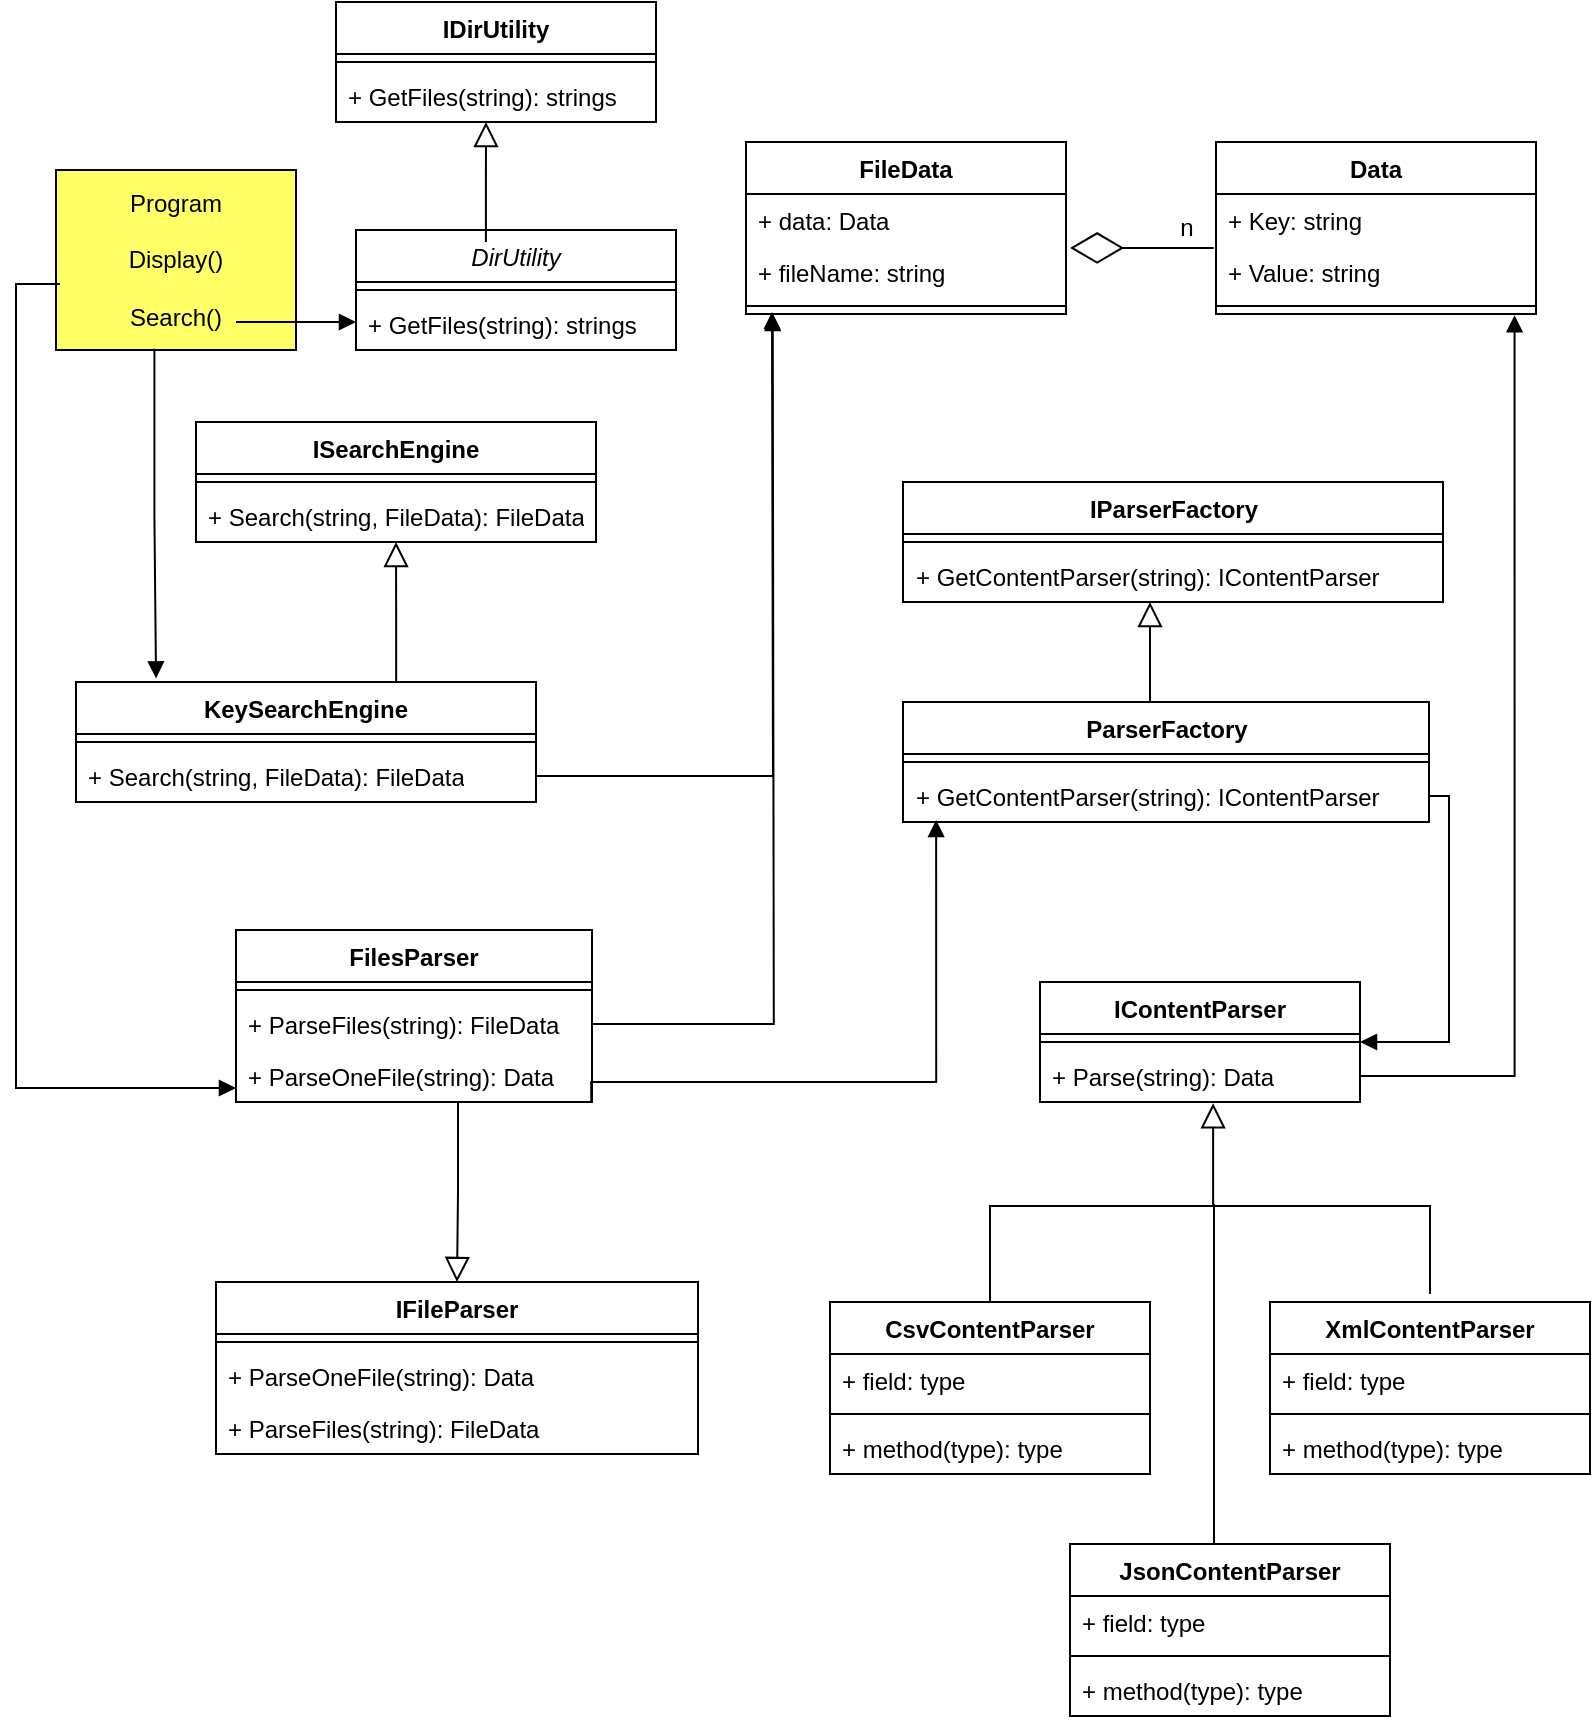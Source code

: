 <mxfile version="24.7.8">
  <diagram id="C5RBs43oDa-KdzZeNtuy" name="Page-1">
    <mxGraphModel dx="1276" dy="614" grid="1" gridSize="10" guides="1" tooltips="1" connect="1" arrows="1" fold="1" page="1" pageScale="1" pageWidth="827" pageHeight="1169" math="0" shadow="0">
      <root>
        <mxCell id="WIyWlLk6GJQsqaUBKTNV-0" />
        <mxCell id="WIyWlLk6GJQsqaUBKTNV-1" parent="WIyWlLk6GJQsqaUBKTNV-0" />
        <mxCell id="zkfFHV4jXpPFQw0GAbJ--12" value="" style="endArrow=block;endSize=10;endFill=0;shadow=0;strokeWidth=1;rounded=0;curved=0;edgeStyle=elbowEdgeStyle;elbow=vertical;entryX=0.541;entryY=1.023;entryDx=0;entryDy=0;entryPerimeter=0;" parent="WIyWlLk6GJQsqaUBKTNV-1" target="HScRb9j1ugLMSFqPyH8F-11" edge="1">
          <mxGeometry width="160" relative="1" as="geometry">
            <mxPoint x="497" y="710" as="sourcePoint" />
            <mxPoint x="597" y="608" as="targetPoint" />
          </mxGeometry>
        </mxCell>
        <mxCell id="HScRb9j1ugLMSFqPyH8F-0" value="&lt;span style=&quot;font-style: italic; font-weight: 400; text-wrap: nowrap;&quot;&gt;DirUtility&lt;/span&gt;" style="swimlane;fontStyle=1;align=center;verticalAlign=top;childLayout=stackLayout;horizontal=1;startSize=26;horizontalStack=0;resizeParent=1;resizeParentMax=0;resizeLast=0;collapsible=1;marginBottom=0;whiteSpace=wrap;html=1;" parent="WIyWlLk6GJQsqaUBKTNV-1" vertex="1">
          <mxGeometry x="180" y="171" width="160" height="60" as="geometry" />
        </mxCell>
        <mxCell id="HScRb9j1ugLMSFqPyH8F-2" value="" style="line;strokeWidth=1;fillColor=none;align=left;verticalAlign=middle;spacingTop=-1;spacingLeft=3;spacingRight=3;rotatable=0;labelPosition=right;points=[];portConstraint=eastwest;strokeColor=inherit;" parent="HScRb9j1ugLMSFqPyH8F-0" vertex="1">
          <mxGeometry y="26" width="160" height="8" as="geometry" />
        </mxCell>
        <mxCell id="HScRb9j1ugLMSFqPyH8F-3" value="+ GetFiles(string): strings" style="text;strokeColor=none;fillColor=none;align=left;verticalAlign=top;spacingLeft=4;spacingRight=4;overflow=hidden;rotatable=0;points=[[0,0.5],[1,0.5]];portConstraint=eastwest;whiteSpace=wrap;html=1;" parent="HScRb9j1ugLMSFqPyH8F-0" vertex="1">
          <mxGeometry y="34" width="160" height="26" as="geometry" />
        </mxCell>
        <mxCell id="HScRb9j1ugLMSFqPyH8F-4" value="FilesParser" style="swimlane;fontStyle=1;align=center;verticalAlign=top;childLayout=stackLayout;horizontal=1;startSize=26;horizontalStack=0;resizeParent=1;resizeParentMax=0;resizeLast=0;collapsible=1;marginBottom=0;whiteSpace=wrap;html=1;" parent="WIyWlLk6GJQsqaUBKTNV-1" vertex="1">
          <mxGeometry x="120" y="521" width="178" height="86" as="geometry" />
        </mxCell>
        <mxCell id="HScRb9j1ugLMSFqPyH8F-6" value="" style="line;strokeWidth=1;fillColor=none;align=left;verticalAlign=middle;spacingTop=-1;spacingLeft=3;spacingRight=3;rotatable=0;labelPosition=right;points=[];portConstraint=eastwest;strokeColor=inherit;" parent="HScRb9j1ugLMSFqPyH8F-4" vertex="1">
          <mxGeometry y="26" width="178" height="8" as="geometry" />
        </mxCell>
        <mxCell id="HScRb9j1ugLMSFqPyH8F-45" value="+ ParseFiles(string): FileData" style="text;strokeColor=none;fillColor=none;align=left;verticalAlign=top;spacingLeft=4;spacingRight=4;overflow=hidden;rotatable=0;points=[[0,0.5],[1,0.5]];portConstraint=eastwest;whiteSpace=wrap;html=1;" parent="HScRb9j1ugLMSFqPyH8F-4" vertex="1">
          <mxGeometry y="34" width="178" height="26" as="geometry" />
        </mxCell>
        <mxCell id="HScRb9j1ugLMSFqPyH8F-7" value="+ ParseOneFile(string): Data" style="text;strokeColor=none;fillColor=none;align=left;verticalAlign=top;spacingLeft=4;spacingRight=4;overflow=hidden;rotatable=0;points=[[0,0.5],[1,0.5]];portConstraint=eastwest;whiteSpace=wrap;html=1;" parent="HScRb9j1ugLMSFqPyH8F-4" vertex="1">
          <mxGeometry y="60" width="178" height="26" as="geometry" />
        </mxCell>
        <mxCell id="HScRb9j1ugLMSFqPyH8F-8" value="IContentParser" style="swimlane;fontStyle=1;align=center;verticalAlign=top;childLayout=stackLayout;horizontal=1;startSize=26;horizontalStack=0;resizeParent=1;resizeParentMax=0;resizeLast=0;collapsible=1;marginBottom=0;whiteSpace=wrap;html=1;" parent="WIyWlLk6GJQsqaUBKTNV-1" vertex="1">
          <mxGeometry x="522" y="547" width="160" height="60" as="geometry" />
        </mxCell>
        <mxCell id="HScRb9j1ugLMSFqPyH8F-10" value="" style="line;strokeWidth=1;fillColor=none;align=left;verticalAlign=middle;spacingTop=-1;spacingLeft=3;spacingRight=3;rotatable=0;labelPosition=right;points=[];portConstraint=eastwest;strokeColor=inherit;" parent="HScRb9j1ugLMSFqPyH8F-8" vertex="1">
          <mxGeometry y="26" width="160" height="8" as="geometry" />
        </mxCell>
        <mxCell id="HScRb9j1ugLMSFqPyH8F-11" value="+ Parse(string): Data" style="text;strokeColor=none;fillColor=none;align=left;verticalAlign=top;spacingLeft=4;spacingRight=4;overflow=hidden;rotatable=0;points=[[0,0.5],[1,0.5]];portConstraint=eastwest;whiteSpace=wrap;html=1;" parent="HScRb9j1ugLMSFqPyH8F-8" vertex="1">
          <mxGeometry y="34" width="160" height="26" as="geometry" />
        </mxCell>
        <mxCell id="HScRb9j1ugLMSFqPyH8F-12" value="CsvContentParser" style="swimlane;fontStyle=1;align=center;verticalAlign=top;childLayout=stackLayout;horizontal=1;startSize=26;horizontalStack=0;resizeParent=1;resizeParentMax=0;resizeLast=0;collapsible=1;marginBottom=0;whiteSpace=wrap;html=1;" parent="WIyWlLk6GJQsqaUBKTNV-1" vertex="1">
          <mxGeometry x="417" y="707" width="160" height="86" as="geometry" />
        </mxCell>
        <mxCell id="HScRb9j1ugLMSFqPyH8F-13" value="+ field: type" style="text;strokeColor=none;fillColor=none;align=left;verticalAlign=top;spacingLeft=4;spacingRight=4;overflow=hidden;rotatable=0;points=[[0,0.5],[1,0.5]];portConstraint=eastwest;whiteSpace=wrap;html=1;" parent="HScRb9j1ugLMSFqPyH8F-12" vertex="1">
          <mxGeometry y="26" width="160" height="26" as="geometry" />
        </mxCell>
        <mxCell id="HScRb9j1ugLMSFqPyH8F-14" value="" style="line;strokeWidth=1;fillColor=none;align=left;verticalAlign=middle;spacingTop=-1;spacingLeft=3;spacingRight=3;rotatable=0;labelPosition=right;points=[];portConstraint=eastwest;strokeColor=inherit;" parent="HScRb9j1ugLMSFqPyH8F-12" vertex="1">
          <mxGeometry y="52" width="160" height="8" as="geometry" />
        </mxCell>
        <mxCell id="HScRb9j1ugLMSFqPyH8F-15" value="+ method(type): type" style="text;strokeColor=none;fillColor=none;align=left;verticalAlign=top;spacingLeft=4;spacingRight=4;overflow=hidden;rotatable=0;points=[[0,0.5],[1,0.5]];portConstraint=eastwest;whiteSpace=wrap;html=1;" parent="HScRb9j1ugLMSFqPyH8F-12" vertex="1">
          <mxGeometry y="60" width="160" height="26" as="geometry" />
        </mxCell>
        <mxCell id="HScRb9j1ugLMSFqPyH8F-16" value="JsonContentParser" style="swimlane;fontStyle=1;align=center;verticalAlign=top;childLayout=stackLayout;horizontal=1;startSize=26;horizontalStack=0;resizeParent=1;resizeParentMax=0;resizeLast=0;collapsible=1;marginBottom=0;whiteSpace=wrap;html=1;" parent="WIyWlLk6GJQsqaUBKTNV-1" vertex="1">
          <mxGeometry x="537" y="828" width="160" height="86" as="geometry" />
        </mxCell>
        <mxCell id="HScRb9j1ugLMSFqPyH8F-17" value="+ field: type" style="text;strokeColor=none;fillColor=none;align=left;verticalAlign=top;spacingLeft=4;spacingRight=4;overflow=hidden;rotatable=0;points=[[0,0.5],[1,0.5]];portConstraint=eastwest;whiteSpace=wrap;html=1;" parent="HScRb9j1ugLMSFqPyH8F-16" vertex="1">
          <mxGeometry y="26" width="160" height="26" as="geometry" />
        </mxCell>
        <mxCell id="HScRb9j1ugLMSFqPyH8F-18" value="" style="line;strokeWidth=1;fillColor=none;align=left;verticalAlign=middle;spacingTop=-1;spacingLeft=3;spacingRight=3;rotatable=0;labelPosition=right;points=[];portConstraint=eastwest;strokeColor=inherit;" parent="HScRb9j1ugLMSFqPyH8F-16" vertex="1">
          <mxGeometry y="52" width="160" height="8" as="geometry" />
        </mxCell>
        <mxCell id="HScRb9j1ugLMSFqPyH8F-19" value="+ method(type): type" style="text;strokeColor=none;fillColor=none;align=left;verticalAlign=top;spacingLeft=4;spacingRight=4;overflow=hidden;rotatable=0;points=[[0,0.5],[1,0.5]];portConstraint=eastwest;whiteSpace=wrap;html=1;" parent="HScRb9j1ugLMSFqPyH8F-16" vertex="1">
          <mxGeometry y="60" width="160" height="26" as="geometry" />
        </mxCell>
        <mxCell id="HScRb9j1ugLMSFqPyH8F-20" value="XmlContentParser" style="swimlane;fontStyle=1;align=center;verticalAlign=top;childLayout=stackLayout;horizontal=1;startSize=26;horizontalStack=0;resizeParent=1;resizeParentMax=0;resizeLast=0;collapsible=1;marginBottom=0;whiteSpace=wrap;html=1;" parent="WIyWlLk6GJQsqaUBKTNV-1" vertex="1">
          <mxGeometry x="637" y="707" width="160" height="86" as="geometry" />
        </mxCell>
        <mxCell id="HScRb9j1ugLMSFqPyH8F-21" value="+ field: type" style="text;strokeColor=none;fillColor=none;align=left;verticalAlign=top;spacingLeft=4;spacingRight=4;overflow=hidden;rotatable=0;points=[[0,0.5],[1,0.5]];portConstraint=eastwest;whiteSpace=wrap;html=1;" parent="HScRb9j1ugLMSFqPyH8F-20" vertex="1">
          <mxGeometry y="26" width="160" height="26" as="geometry" />
        </mxCell>
        <mxCell id="HScRb9j1ugLMSFqPyH8F-22" value="" style="line;strokeWidth=1;fillColor=none;align=left;verticalAlign=middle;spacingTop=-1;spacingLeft=3;spacingRight=3;rotatable=0;labelPosition=right;points=[];portConstraint=eastwest;strokeColor=inherit;" parent="HScRb9j1ugLMSFqPyH8F-20" vertex="1">
          <mxGeometry y="52" width="160" height="8" as="geometry" />
        </mxCell>
        <mxCell id="HScRb9j1ugLMSFqPyH8F-23" value="+ method(type): type" style="text;strokeColor=none;fillColor=none;align=left;verticalAlign=top;spacingLeft=4;spacingRight=4;overflow=hidden;rotatable=0;points=[[0,0.5],[1,0.5]];portConstraint=eastwest;whiteSpace=wrap;html=1;" parent="HScRb9j1ugLMSFqPyH8F-20" vertex="1">
          <mxGeometry y="60" width="160" height="26" as="geometry" />
        </mxCell>
        <mxCell id="HScRb9j1ugLMSFqPyH8F-27" value="KeySearchEngine" style="swimlane;fontStyle=1;align=center;verticalAlign=top;childLayout=stackLayout;horizontal=1;startSize=26;horizontalStack=0;resizeParent=1;resizeParentMax=0;resizeLast=0;collapsible=1;marginBottom=0;whiteSpace=wrap;html=1;" parent="WIyWlLk6GJQsqaUBKTNV-1" vertex="1">
          <mxGeometry x="40" y="397" width="230" height="60" as="geometry" />
        </mxCell>
        <mxCell id="HScRb9j1ugLMSFqPyH8F-29" value="" style="line;strokeWidth=1;fillColor=none;align=left;verticalAlign=middle;spacingTop=-1;spacingLeft=3;spacingRight=3;rotatable=0;labelPosition=right;points=[];portConstraint=eastwest;strokeColor=inherit;" parent="HScRb9j1ugLMSFqPyH8F-27" vertex="1">
          <mxGeometry y="26" width="230" height="8" as="geometry" />
        </mxCell>
        <mxCell id="HScRb9j1ugLMSFqPyH8F-30" value="+ Search(string, FileData): FileData" style="text;strokeColor=none;fillColor=none;align=left;verticalAlign=top;spacingLeft=4;spacingRight=4;overflow=hidden;rotatable=0;points=[[0,0.5],[1,0.5]];portConstraint=eastwest;whiteSpace=wrap;html=1;" parent="HScRb9j1ugLMSFqPyH8F-27" vertex="1">
          <mxGeometry y="34" width="230" height="26" as="geometry" />
        </mxCell>
        <mxCell id="HScRb9j1ugLMSFqPyH8F-32" value="FileData" style="swimlane;fontStyle=1;align=center;verticalAlign=top;childLayout=stackLayout;horizontal=1;startSize=26;horizontalStack=0;resizeParent=1;resizeParentMax=0;resizeLast=0;collapsible=1;marginBottom=0;whiteSpace=wrap;html=1;" parent="WIyWlLk6GJQsqaUBKTNV-1" vertex="1">
          <mxGeometry x="375" y="127" width="160" height="86" as="geometry" />
        </mxCell>
        <mxCell id="HScRb9j1ugLMSFqPyH8F-33" value="+ data: Data" style="text;strokeColor=none;fillColor=none;align=left;verticalAlign=top;spacingLeft=4;spacingRight=4;overflow=hidden;rotatable=0;points=[[0,0.5],[1,0.5]];portConstraint=eastwest;whiteSpace=wrap;html=1;" parent="HScRb9j1ugLMSFqPyH8F-32" vertex="1">
          <mxGeometry y="26" width="160" height="26" as="geometry" />
        </mxCell>
        <mxCell id="HScRb9j1ugLMSFqPyH8F-36" value="+ fileName: string" style="text;strokeColor=none;fillColor=none;align=left;verticalAlign=top;spacingLeft=4;spacingRight=4;overflow=hidden;rotatable=0;points=[[0,0.5],[1,0.5]];portConstraint=eastwest;whiteSpace=wrap;html=1;" parent="HScRb9j1ugLMSFqPyH8F-32" vertex="1">
          <mxGeometry y="52" width="160" height="26" as="geometry" />
        </mxCell>
        <mxCell id="HScRb9j1ugLMSFqPyH8F-34" value="" style="line;strokeWidth=1;fillColor=none;align=left;verticalAlign=middle;spacingTop=-1;spacingLeft=3;spacingRight=3;rotatable=0;labelPosition=right;points=[];portConstraint=eastwest;strokeColor=inherit;" parent="HScRb9j1ugLMSFqPyH8F-32" vertex="1">
          <mxGeometry y="78" width="160" height="8" as="geometry" />
        </mxCell>
        <mxCell id="HScRb9j1ugLMSFqPyH8F-37" value="Data" style="swimlane;fontStyle=1;align=center;verticalAlign=top;childLayout=stackLayout;horizontal=1;startSize=26;horizontalStack=0;resizeParent=1;resizeParentMax=0;resizeLast=0;collapsible=1;marginBottom=0;whiteSpace=wrap;html=1;" parent="WIyWlLk6GJQsqaUBKTNV-1" vertex="1">
          <mxGeometry x="610" y="127" width="160" height="86" as="geometry" />
        </mxCell>
        <mxCell id="HScRb9j1ugLMSFqPyH8F-38" value="+ Key: string" style="text;strokeColor=none;fillColor=none;align=left;verticalAlign=top;spacingLeft=4;spacingRight=4;overflow=hidden;rotatable=0;points=[[0,0.5],[1,0.5]];portConstraint=eastwest;whiteSpace=wrap;html=1;" parent="HScRb9j1ugLMSFqPyH8F-37" vertex="1">
          <mxGeometry y="26" width="160" height="26" as="geometry" />
        </mxCell>
        <mxCell id="HScRb9j1ugLMSFqPyH8F-41" value="+ Value: string" style="text;strokeColor=none;fillColor=none;align=left;verticalAlign=top;spacingLeft=4;spacingRight=4;overflow=hidden;rotatable=0;points=[[0,0.5],[1,0.5]];portConstraint=eastwest;whiteSpace=wrap;html=1;" parent="HScRb9j1ugLMSFqPyH8F-37" vertex="1">
          <mxGeometry y="52" width="160" height="26" as="geometry" />
        </mxCell>
        <mxCell id="HScRb9j1ugLMSFqPyH8F-39" value="" style="line;strokeWidth=1;fillColor=none;align=left;verticalAlign=middle;spacingTop=-1;spacingLeft=3;spacingRight=3;rotatable=0;labelPosition=right;points=[];portConstraint=eastwest;strokeColor=inherit;" parent="HScRb9j1ugLMSFqPyH8F-37" vertex="1">
          <mxGeometry y="78" width="160" height="8" as="geometry" />
        </mxCell>
        <mxCell id="HScRb9j1ugLMSFqPyH8F-42" value="" style="endArrow=diamondThin;endFill=0;endSize=24;html=1;rounded=0;entryX=1.013;entryY=0.038;entryDx=0;entryDy=0;entryPerimeter=0;exitX=-0.007;exitY=0.038;exitDx=0;exitDy=0;exitPerimeter=0;" parent="WIyWlLk6GJQsqaUBKTNV-1" source="HScRb9j1ugLMSFqPyH8F-41" target="HScRb9j1ugLMSFqPyH8F-36" edge="1">
          <mxGeometry width="160" relative="1" as="geometry">
            <mxPoint x="600" y="180" as="sourcePoint" />
            <mxPoint x="570" y="247" as="targetPoint" />
          </mxGeometry>
        </mxCell>
        <mxCell id="HScRb9j1ugLMSFqPyH8F-43" value="n" style="text;html=1;align=center;verticalAlign=middle;resizable=0;points=[];autosize=1;strokeColor=none;fillColor=none;" parent="WIyWlLk6GJQsqaUBKTNV-1" vertex="1">
          <mxGeometry x="580" y="155" width="30" height="30" as="geometry" />
        </mxCell>
        <mxCell id="HScRb9j1ugLMSFqPyH8F-44" value="Program&lt;div&gt;&lt;br&gt;&lt;div&gt;Display()&lt;/div&gt;&lt;div&gt;&lt;br&gt;&lt;/div&gt;&lt;div&gt;Search()&lt;/div&gt;&lt;/div&gt;" style="html=1;whiteSpace=wrap;fillColor=#FFFF66;" parent="WIyWlLk6GJQsqaUBKTNV-1" vertex="1">
          <mxGeometry x="30" y="141" width="120" height="90" as="geometry" />
        </mxCell>
        <mxCell id="HScRb9j1ugLMSFqPyH8F-46" value="" style="endArrow=block;endFill=1;html=1;edgeStyle=orthogonalEdgeStyle;align=left;verticalAlign=top;rounded=0;" parent="WIyWlLk6GJQsqaUBKTNV-1" target="HScRb9j1ugLMSFqPyH8F-7" edge="1">
          <mxGeometry x="-1" relative="1" as="geometry">
            <mxPoint x="32" y="198.03" as="sourcePoint" />
            <mxPoint x="120" y="607" as="targetPoint" />
            <Array as="points">
              <mxPoint x="10" y="198" />
              <mxPoint x="10" y="600" />
            </Array>
          </mxGeometry>
        </mxCell>
        <mxCell id="HScRb9j1ugLMSFqPyH8F-48" value="" style="endArrow=block;endFill=1;html=1;edgeStyle=orthogonalEdgeStyle;align=left;verticalAlign=top;rounded=0;exitX=0.998;exitY=0.946;exitDx=0;exitDy=0;exitPerimeter=0;entryX=0.063;entryY=0.615;entryDx=0;entryDy=0;entryPerimeter=0;" parent="WIyWlLk6GJQsqaUBKTNV-1" edge="1">
          <mxGeometry x="-1" relative="1" as="geometry">
            <mxPoint x="297.644" y="606.596" as="sourcePoint" />
            <mxPoint x="470.069" y="465.99" as="targetPoint" />
            <Array as="points">
              <mxPoint x="298" y="597" />
              <mxPoint x="470" y="597" />
            </Array>
          </mxGeometry>
        </mxCell>
        <mxCell id="QsmUmIBsizK8Ogi8Yjii-1" value="ISearchEngine" style="swimlane;fontStyle=1;align=center;verticalAlign=top;childLayout=stackLayout;horizontal=1;startSize=26;horizontalStack=0;resizeParent=1;resizeParentMax=0;resizeLast=0;collapsible=1;marginBottom=0;whiteSpace=wrap;html=1;" parent="WIyWlLk6GJQsqaUBKTNV-1" vertex="1">
          <mxGeometry x="100" y="267" width="200" height="60" as="geometry" />
        </mxCell>
        <mxCell id="QsmUmIBsizK8Ogi8Yjii-3" value="" style="line;strokeWidth=1;fillColor=none;align=left;verticalAlign=middle;spacingTop=-1;spacingLeft=3;spacingRight=3;rotatable=0;labelPosition=right;points=[];portConstraint=eastwest;strokeColor=inherit;" parent="QsmUmIBsizK8Ogi8Yjii-1" vertex="1">
          <mxGeometry y="26" width="200" height="8" as="geometry" />
        </mxCell>
        <mxCell id="QsmUmIBsizK8Ogi8Yjii-4" value="+ Search(string, FileData): FileData" style="text;strokeColor=none;fillColor=none;align=left;verticalAlign=top;spacingLeft=4;spacingRight=4;overflow=hidden;rotatable=0;points=[[0,0.5],[1,0.5]];portConstraint=eastwest;whiteSpace=wrap;html=1;" parent="QsmUmIBsizK8Ogi8Yjii-1" vertex="1">
          <mxGeometry y="34" width="200" height="26" as="geometry" />
        </mxCell>
        <mxCell id="QsmUmIBsizK8Ogi8Yjii-5" value="IDirUtility" style="swimlane;fontStyle=1;align=center;verticalAlign=top;childLayout=stackLayout;horizontal=1;startSize=26;horizontalStack=0;resizeParent=1;resizeParentMax=0;resizeLast=0;collapsible=1;marginBottom=0;whiteSpace=wrap;html=1;" parent="WIyWlLk6GJQsqaUBKTNV-1" vertex="1">
          <mxGeometry x="170" y="57" width="160" height="60" as="geometry" />
        </mxCell>
        <mxCell id="QsmUmIBsizK8Ogi8Yjii-7" value="" style="line;strokeWidth=1;fillColor=none;align=left;verticalAlign=middle;spacingTop=-1;spacingLeft=3;spacingRight=3;rotatable=0;labelPosition=right;points=[];portConstraint=eastwest;strokeColor=inherit;" parent="QsmUmIBsizK8Ogi8Yjii-5" vertex="1">
          <mxGeometry y="26" width="160" height="8" as="geometry" />
        </mxCell>
        <mxCell id="QsmUmIBsizK8Ogi8Yjii-8" value="+ GetFiles(string): strings" style="text;strokeColor=none;fillColor=none;align=left;verticalAlign=top;spacingLeft=4;spacingRight=4;overflow=hidden;rotatable=0;points=[[0,0.5],[1,0.5]];portConstraint=eastwest;whiteSpace=wrap;html=1;" parent="QsmUmIBsizK8Ogi8Yjii-5" vertex="1">
          <mxGeometry y="34" width="160" height="26" as="geometry" />
        </mxCell>
        <mxCell id="QsmUmIBsizK8Ogi8Yjii-9" value="" style="endArrow=block;endSize=10;endFill=0;shadow=0;strokeWidth=1;rounded=0;curved=0;edgeStyle=elbowEdgeStyle;elbow=vertical;exitX=0.406;exitY=0.1;exitDx=0;exitDy=0;exitPerimeter=0;" parent="WIyWlLk6GJQsqaUBKTNV-1" source="HScRb9j1ugLMSFqPyH8F-0" edge="1">
          <mxGeometry width="160" relative="1" as="geometry">
            <mxPoint x="255" y="171" as="sourcePoint" />
            <mxPoint x="245" y="117" as="targetPoint" />
            <Array as="points" />
          </mxGeometry>
        </mxCell>
        <mxCell id="QsmUmIBsizK8Ogi8Yjii-10" value="" style="endArrow=block;endSize=10;endFill=0;shadow=0;strokeWidth=1;rounded=0;curved=0;edgeStyle=elbowEdgeStyle;elbow=vertical;exitX=0.696;exitY=-0.003;exitDx=0;exitDy=0;exitPerimeter=0;" parent="WIyWlLk6GJQsqaUBKTNV-1" source="HScRb9j1ugLMSFqPyH8F-27" edge="1">
          <mxGeometry width="160" relative="1" as="geometry">
            <mxPoint x="200" y="387" as="sourcePoint" />
            <mxPoint x="200" y="327" as="targetPoint" />
            <Array as="points" />
          </mxGeometry>
        </mxCell>
        <mxCell id="QsmUmIBsizK8Ogi8Yjii-11" value="" style="endArrow=block;endFill=1;html=1;edgeStyle=orthogonalEdgeStyle;align=left;verticalAlign=top;rounded=0;entryX=0.174;entryY=-0.03;entryDx=0;entryDy=0;entryPerimeter=0;exitX=0.41;exitY=0.993;exitDx=0;exitDy=0;exitPerimeter=0;" parent="WIyWlLk6GJQsqaUBKTNV-1" source="HScRb9j1ugLMSFqPyH8F-44" target="HScRb9j1ugLMSFqPyH8F-27" edge="1">
          <mxGeometry x="-1" relative="1" as="geometry">
            <mxPoint x="80" y="247" as="sourcePoint" />
            <mxPoint x="80" y="387" as="targetPoint" />
          </mxGeometry>
        </mxCell>
        <mxCell id="QsmUmIBsizK8Ogi8Yjii-15" value="IFileParser" style="swimlane;fontStyle=1;align=center;verticalAlign=top;childLayout=stackLayout;horizontal=1;startSize=26;horizontalStack=0;resizeParent=1;resizeParentMax=0;resizeLast=0;collapsible=1;marginBottom=0;whiteSpace=wrap;html=1;" parent="WIyWlLk6GJQsqaUBKTNV-1" vertex="1">
          <mxGeometry x="110" y="697" width="241" height="86" as="geometry" />
        </mxCell>
        <mxCell id="QsmUmIBsizK8Ogi8Yjii-17" value="" style="line;strokeWidth=1;fillColor=none;align=left;verticalAlign=middle;spacingTop=-1;spacingLeft=3;spacingRight=3;rotatable=0;labelPosition=right;points=[];portConstraint=eastwest;strokeColor=inherit;" parent="QsmUmIBsizK8Ogi8Yjii-15" vertex="1">
          <mxGeometry y="26" width="241" height="8" as="geometry" />
        </mxCell>
        <mxCell id="QsmUmIBsizK8Ogi8Yjii-19" value="+ ParseOneFile(string): Data" style="text;strokeColor=none;fillColor=none;align=left;verticalAlign=top;spacingLeft=4;spacingRight=4;overflow=hidden;rotatable=0;points=[[0,0.5],[1,0.5]];portConstraint=eastwest;whiteSpace=wrap;html=1;" parent="QsmUmIBsizK8Ogi8Yjii-15" vertex="1">
          <mxGeometry y="34" width="241" height="26" as="geometry" />
        </mxCell>
        <mxCell id="QsmUmIBsizK8Ogi8Yjii-18" value="+ ParseFiles(string): FileData" style="text;strokeColor=none;fillColor=none;align=left;verticalAlign=top;spacingLeft=4;spacingRight=4;overflow=hidden;rotatable=0;points=[[0,0.5],[1,0.5]];portConstraint=eastwest;whiteSpace=wrap;html=1;" parent="QsmUmIBsizK8Ogi8Yjii-15" vertex="1">
          <mxGeometry y="60" width="241" height="26" as="geometry" />
        </mxCell>
        <mxCell id="QsmUmIBsizK8Ogi8Yjii-20" value="" style="endArrow=block;endSize=10;endFill=0;shadow=0;strokeWidth=1;rounded=0;curved=0;edgeStyle=elbowEdgeStyle;elbow=vertical;" parent="WIyWlLk6GJQsqaUBKTNV-1" target="QsmUmIBsizK8Ogi8Yjii-15" edge="1">
          <mxGeometry width="160" relative="1" as="geometry">
            <mxPoint x="231" y="607" as="sourcePoint" />
            <mxPoint x="210" y="337" as="targetPoint" />
            <Array as="points" />
          </mxGeometry>
        </mxCell>
        <mxCell id="QsmUmIBsizK8Ogi8Yjii-24" value="" style="endArrow=none;html=1;rounded=0;" parent="WIyWlLk6GJQsqaUBKTNV-1" edge="1">
          <mxGeometry width="50" height="50" relative="1" as="geometry">
            <mxPoint x="609" y="828" as="sourcePoint" />
            <mxPoint x="609" y="658" as="targetPoint" />
          </mxGeometry>
        </mxCell>
        <mxCell id="QsmUmIBsizK8Ogi8Yjii-25" value="" style="endArrow=none;html=1;rounded=0;exitX=0.5;exitY=0;exitDx=0;exitDy=0;" parent="WIyWlLk6GJQsqaUBKTNV-1" edge="1">
          <mxGeometry width="50" height="50" relative="1" as="geometry">
            <mxPoint x="717" y="703" as="sourcePoint" />
            <mxPoint x="607" y="659" as="targetPoint" />
            <Array as="points">
              <mxPoint x="717" y="659" />
            </Array>
          </mxGeometry>
        </mxCell>
        <mxCell id="QsmUmIBsizK8Ogi8Yjii-26" value="" style="endArrow=block;endFill=1;html=1;edgeStyle=orthogonalEdgeStyle;align=left;verticalAlign=top;rounded=0;entryX=0.933;entryY=1.075;entryDx=0;entryDy=0;entryPerimeter=0;exitX=1;exitY=0.5;exitDx=0;exitDy=0;" parent="WIyWlLk6GJQsqaUBKTNV-1" source="HScRb9j1ugLMSFqPyH8F-11" target="HScRb9j1ugLMSFqPyH8F-39" edge="1">
          <mxGeometry x="-1" relative="1" as="geometry">
            <mxPoint x="760" y="357" as="sourcePoint" />
            <mxPoint x="440" y="377" as="targetPoint" />
          </mxGeometry>
        </mxCell>
        <mxCell id="QsmUmIBsizK8Ogi8Yjii-28" value="" style="endArrow=block;endFill=1;html=1;edgeStyle=orthogonalEdgeStyle;align=left;verticalAlign=top;rounded=0;entryX=0.196;entryY=1.075;entryDx=0;entryDy=0;entryPerimeter=0;exitX=1;exitY=0.5;exitDx=0;exitDy=0;" parent="WIyWlLk6GJQsqaUBKTNV-1" source="HScRb9j1ugLMSFqPyH8F-45" edge="1">
          <mxGeometry x="-1" relative="1" as="geometry">
            <mxPoint x="280" y="567.4" as="sourcePoint" />
            <mxPoint x="388.36" y="213.0" as="targetPoint" />
          </mxGeometry>
        </mxCell>
        <mxCell id="QsmUmIBsizK8Ogi8Yjii-31" value="" style="endArrow=block;endFill=1;html=1;edgeStyle=orthogonalEdgeStyle;align=left;verticalAlign=top;rounded=0;exitX=1;exitY=0.5;exitDx=0;exitDy=0;" parent="WIyWlLk6GJQsqaUBKTNV-1" source="HScRb9j1ugLMSFqPyH8F-30" edge="1">
          <mxGeometry x="-1" relative="1" as="geometry">
            <mxPoint x="268" y="432" as="sourcePoint" />
            <mxPoint x="388" y="212" as="targetPoint" />
          </mxGeometry>
        </mxCell>
        <mxCell id="QsmUmIBsizK8Ogi8Yjii-33" value="" style="endArrow=block;endFill=1;html=1;edgeStyle=orthogonalEdgeStyle;align=left;verticalAlign=top;rounded=0;" parent="WIyWlLk6GJQsqaUBKTNV-1" edge="1">
          <mxGeometry x="-1" relative="1" as="geometry">
            <mxPoint x="120" y="217" as="sourcePoint" />
            <mxPoint x="180" y="217" as="targetPoint" />
          </mxGeometry>
        </mxCell>
        <mxCell id="gPPG3SwTXzzt9oixgCUh-0" value="ParserFactory" style="swimlane;fontStyle=1;align=center;verticalAlign=top;childLayout=stackLayout;horizontal=1;startSize=26;horizontalStack=0;resizeParent=1;resizeParentMax=0;resizeLast=0;collapsible=1;marginBottom=0;whiteSpace=wrap;html=1;" vertex="1" parent="WIyWlLk6GJQsqaUBKTNV-1">
          <mxGeometry x="453.5" y="407" width="263" height="60" as="geometry" />
        </mxCell>
        <mxCell id="gPPG3SwTXzzt9oixgCUh-2" value="" style="line;strokeWidth=1;fillColor=none;align=left;verticalAlign=middle;spacingTop=-1;spacingLeft=3;spacingRight=3;rotatable=0;labelPosition=right;points=[];portConstraint=eastwest;strokeColor=inherit;" vertex="1" parent="gPPG3SwTXzzt9oixgCUh-0">
          <mxGeometry y="26" width="263" height="8" as="geometry" />
        </mxCell>
        <mxCell id="gPPG3SwTXzzt9oixgCUh-3" value="+ GetContentParser(string): IContentParser" style="text;strokeColor=none;fillColor=none;align=left;verticalAlign=top;spacingLeft=4;spacingRight=4;overflow=hidden;rotatable=0;points=[[0,0.5],[1,0.5]];portConstraint=eastwest;whiteSpace=wrap;html=1;" vertex="1" parent="gPPG3SwTXzzt9oixgCUh-0">
          <mxGeometry y="34" width="263" height="26" as="geometry" />
        </mxCell>
        <mxCell id="gPPG3SwTXzzt9oixgCUh-4" value="IParserFactory" style="swimlane;fontStyle=1;align=center;verticalAlign=top;childLayout=stackLayout;horizontal=1;startSize=26;horizontalStack=0;resizeParent=1;resizeParentMax=0;resizeLast=0;collapsible=1;marginBottom=0;whiteSpace=wrap;html=1;" vertex="1" parent="WIyWlLk6GJQsqaUBKTNV-1">
          <mxGeometry x="453.5" y="297" width="270" height="60" as="geometry" />
        </mxCell>
        <mxCell id="gPPG3SwTXzzt9oixgCUh-6" value="" style="line;strokeWidth=1;fillColor=none;align=left;verticalAlign=middle;spacingTop=-1;spacingLeft=3;spacingRight=3;rotatable=0;labelPosition=right;points=[];portConstraint=eastwest;strokeColor=inherit;" vertex="1" parent="gPPG3SwTXzzt9oixgCUh-4">
          <mxGeometry y="26" width="270" height="8" as="geometry" />
        </mxCell>
        <mxCell id="gPPG3SwTXzzt9oixgCUh-7" value="+ GetContentParser(string): IContentParser" style="text;strokeColor=none;fillColor=none;align=left;verticalAlign=top;spacingLeft=4;spacingRight=4;overflow=hidden;rotatable=0;points=[[0,0.5],[1,0.5]];portConstraint=eastwest;whiteSpace=wrap;html=1;" vertex="1" parent="gPPG3SwTXzzt9oixgCUh-4">
          <mxGeometry y="34" width="270" height="26" as="geometry" />
        </mxCell>
        <mxCell id="gPPG3SwTXzzt9oixgCUh-8" value="" style="endArrow=block;endSize=10;endFill=0;shadow=0;strokeWidth=1;rounded=0;curved=0;edgeStyle=elbowEdgeStyle;elbow=vertical;" edge="1" parent="WIyWlLk6GJQsqaUBKTNV-1">
          <mxGeometry width="160" relative="1" as="geometry">
            <mxPoint x="577" y="407" as="sourcePoint" />
            <mxPoint x="577" y="357" as="targetPoint" />
            <Array as="points" />
          </mxGeometry>
        </mxCell>
        <mxCell id="gPPG3SwTXzzt9oixgCUh-9" value="" style="endArrow=block;endFill=1;html=1;edgeStyle=orthogonalEdgeStyle;align=left;verticalAlign=top;rounded=0;exitX=1;exitY=0.5;exitDx=0;exitDy=0;entryX=1;entryY=0.5;entryDx=0;entryDy=0;" edge="1" parent="WIyWlLk6GJQsqaUBKTNV-1" source="gPPG3SwTXzzt9oixgCUh-3" target="HScRb9j1ugLMSFqPyH8F-8">
          <mxGeometry x="-1" relative="1" as="geometry">
            <mxPoint x="522" y="507" as="sourcePoint" />
            <mxPoint x="682" y="507" as="targetPoint" />
          </mxGeometry>
        </mxCell>
      </root>
    </mxGraphModel>
  </diagram>
</mxfile>
